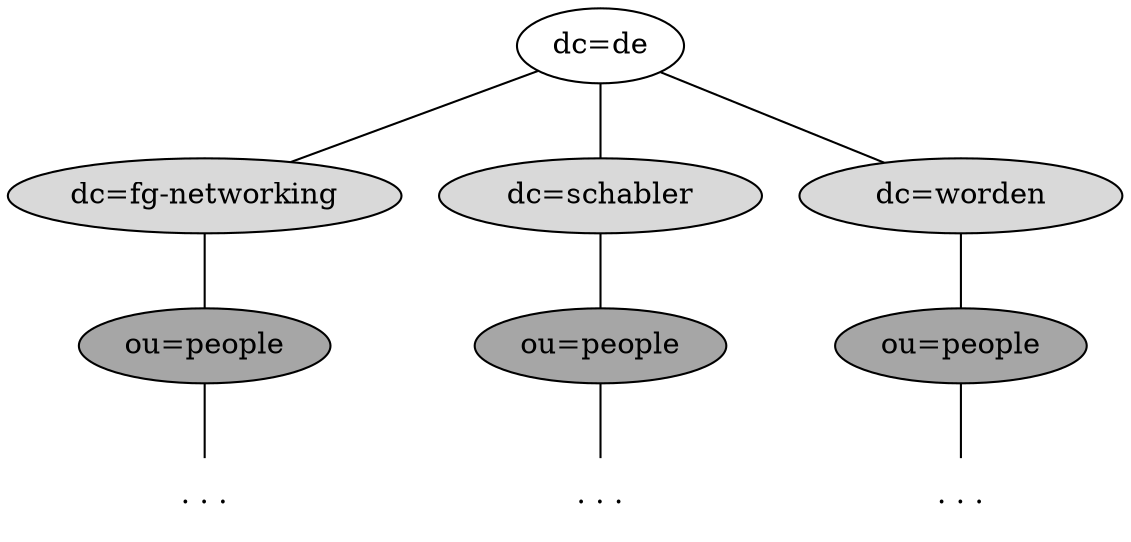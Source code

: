 graph G {
  de [label="dc=de"];
  fgn [label="dc=fg-networking", style="filled", fillcolor="grey85", width=2.15];
  schabler [label="dc=schabler", style="filled", fillcolor="grey85", width=2.15];
  worden [label="dc=worden", style="filled", fillcolor="grey85", width=2.15];
  people1 [label="ou=people", style="filled", fillcolor="grey65"];
  people2 [label="ou=people", style="filled", fillcolor="grey65"];
  people3 [label="ou=people", style="filled", fillcolor="grey65"];
  fgnpe [label=". . .", shape="plaintext"];
  schabpe [label=". . .", shape="plaintext"];
  wordpe [label=". . .", shape="plaintext"];
  de -- {fgn schabler worden};
  fgn -- people1 -- fgnpe;
  schabler -- people2 -- schabpe;
  worden -- people3 -- wordpe;
  }
